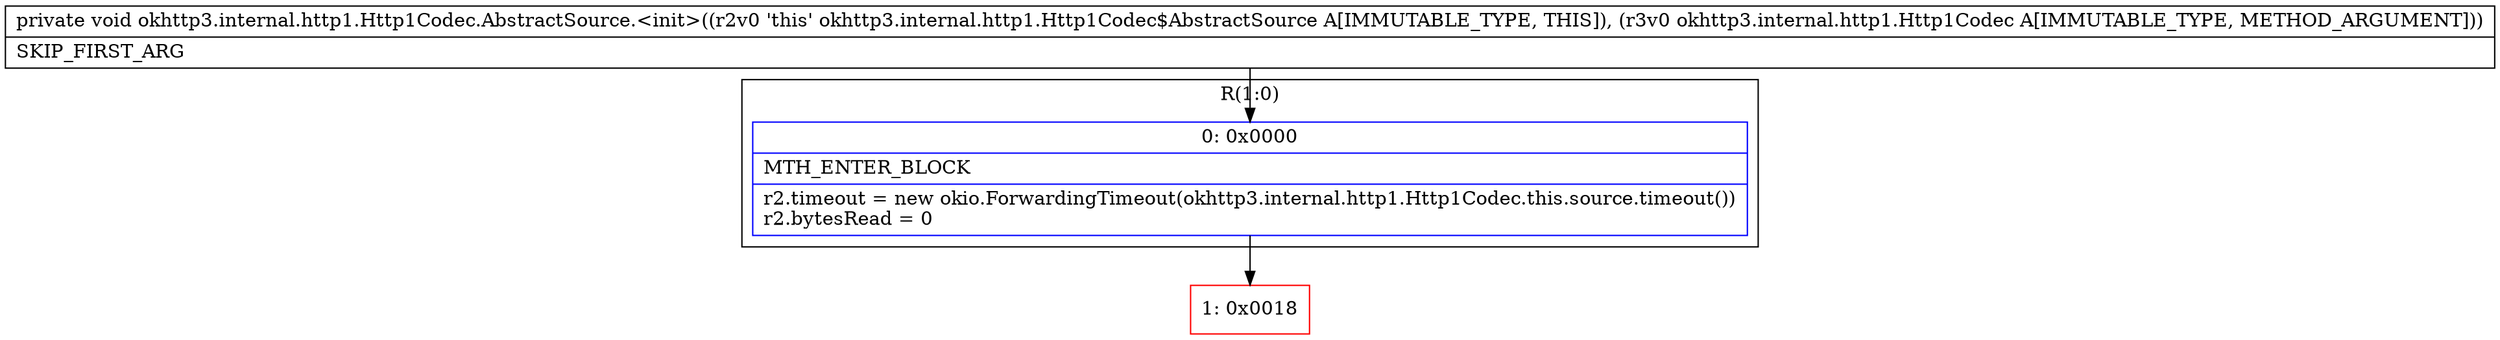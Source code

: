 digraph "CFG forokhttp3.internal.http1.Http1Codec.AbstractSource.\<init\>(Lokhttp3\/internal\/http1\/Http1Codec;)V" {
subgraph cluster_Region_2021047720 {
label = "R(1:0)";
node [shape=record,color=blue];
Node_0 [shape=record,label="{0\:\ 0x0000|MTH_ENTER_BLOCK\l|r2.timeout = new okio.ForwardingTimeout(okhttp3.internal.http1.Http1Codec.this.source.timeout())\lr2.bytesRead = 0\l}"];
}
Node_1 [shape=record,color=red,label="{1\:\ 0x0018}"];
MethodNode[shape=record,label="{private void okhttp3.internal.http1.Http1Codec.AbstractSource.\<init\>((r2v0 'this' okhttp3.internal.http1.Http1Codec$AbstractSource A[IMMUTABLE_TYPE, THIS]), (r3v0 okhttp3.internal.http1.Http1Codec A[IMMUTABLE_TYPE, METHOD_ARGUMENT]))  | SKIP_FIRST_ARG\l}"];
MethodNode -> Node_0;
Node_0 -> Node_1;
}

